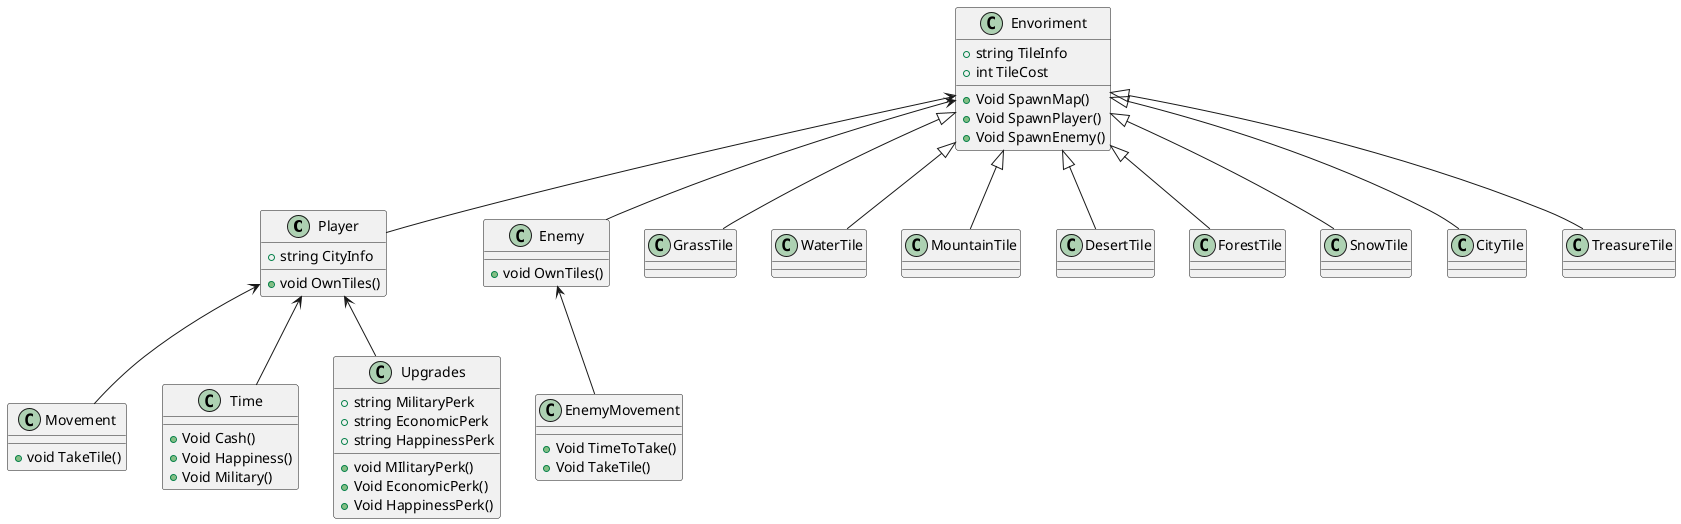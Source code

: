 @startuml


Player <-- Movement
Player <-- Time
Player <-- Upgrades
Enemy <-- EnemyMovement
Envoriment <-- Player
Envoriment <-- Enemy
Envoriment <|-- GrassTile
Envoriment <|-- WaterTile
Envoriment <|-- MountainTile
Envoriment <|-- DesertTile
Envoriment <|-- ForestTile
Envoriment <|-- SnowTile
Envoriment <|-- CityTile
Envoriment <|-- TreasureTile

class Envoriment
{
    +Void SpawnMap()
    +Void SpawnPlayer()
    +Void SpawnEnemy()

    
    +string TileInfo
    +int TileCost
}

class GrassTile
{
    
}

class WaterTile
{
  
}

class MountainTile
{
 
}

class DesertTile
{
 
}

class ForestTile
{
  
}

class SnowTile
{

}

class CityTile
{

}

class TreasureTile
{
  
}
class Player
{
    +void OwnTiles()
    +string CityInfo
}

Class Movement
{
    +void TakeTile()
}

Class EnemyMovement
{
    +Void TimeToTake()
    +Void TakeTile()
}

class Upgrades
{
    +string MilitaryPerk
    +string EconomicPerk
    +string HappinessPerk

    +void MIlitaryPerk()
    +Void EconomicPerk()
    +Void HappinessPerk()
}

class Enemy
{
    +void OwnTiles()
}

Class Time
{
    +Void Cash()
    +Void Happiness()
    +Void Military()
}

@enduml